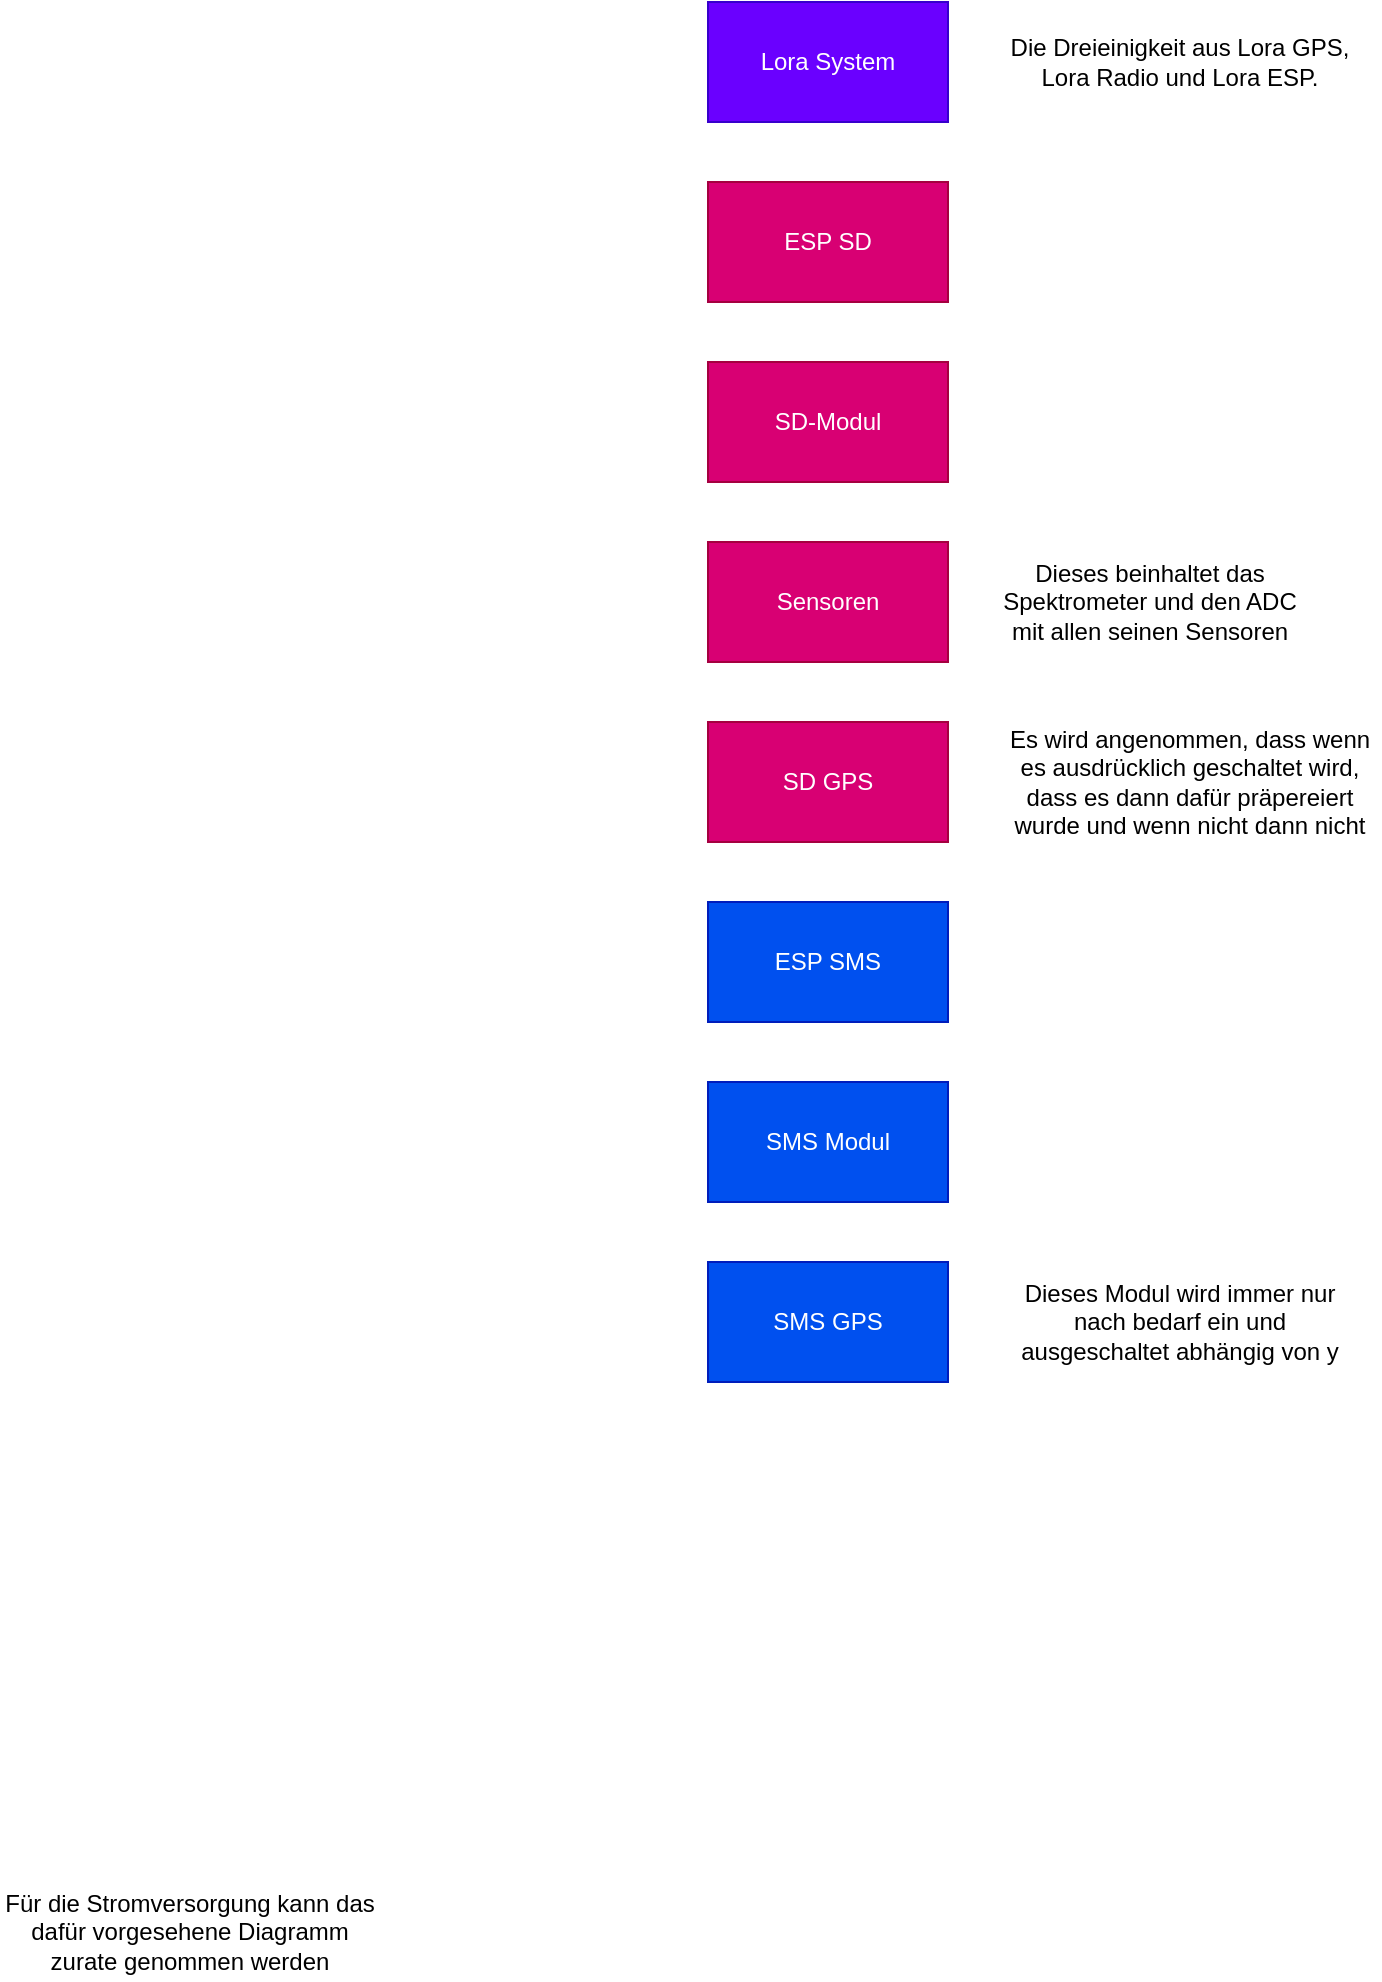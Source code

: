 <mxfile version="28.2.5" pages="6">
  <diagram name="Legende" id="Tc6GeqgDk_6OVEjo-huu">
    <mxGraphModel dx="1426" dy="841" grid="1" gridSize="10" guides="1" tooltips="1" connect="1" arrows="1" fold="1" page="1" pageScale="1" pageWidth="827" pageHeight="1169" math="0" shadow="0">
      <root>
        <mxCell id="0" />
        <mxCell id="1" parent="0" />
        <mxCell id="KZ9b_IHNDBtPh0gp9ouX-1" value="Lora System" style="rounded=0;whiteSpace=wrap;html=1;fillColor=#6a00ff;fontColor=#ffffff;strokeColor=#3700CC;" vertex="1" parent="1">
          <mxGeometry x="354" y="180" width="120" height="60" as="geometry" />
        </mxCell>
        <mxCell id="KZ9b_IHNDBtPh0gp9ouX-2" value="Die Dreieinigkeit aus Lora GPS, Lora Radio und Lora ESP." style="text;html=1;align=center;verticalAlign=middle;whiteSpace=wrap;rounded=0;" vertex="1" parent="1">
          <mxGeometry x="500" y="185" width="180" height="50" as="geometry" />
        </mxCell>
        <mxCell id="KZ9b_IHNDBtPh0gp9ouX-3" value="ESP SD" style="rounded=0;whiteSpace=wrap;html=1;fillColor=#d80073;fontColor=#ffffff;strokeColor=#A50040;" vertex="1" parent="1">
          <mxGeometry x="354" y="270" width="120" height="60" as="geometry" />
        </mxCell>
        <mxCell id="KZ9b_IHNDBtPh0gp9ouX-5" value="SD-Modul" style="rounded=0;whiteSpace=wrap;html=1;fillColor=#d80073;fontColor=#ffffff;strokeColor=#A50040;" vertex="1" parent="1">
          <mxGeometry x="354" y="360" width="120" height="60" as="geometry" />
        </mxCell>
        <mxCell id="KZ9b_IHNDBtPh0gp9ouX-6" value="Sensoren" style="rounded=0;whiteSpace=wrap;html=1;fillColor=#d80073;fontColor=#ffffff;strokeColor=#A50040;" vertex="1" parent="1">
          <mxGeometry x="354" y="450" width="120" height="60" as="geometry" />
        </mxCell>
        <mxCell id="KZ9b_IHNDBtPh0gp9ouX-7" value="Dieses beinhaltet das Spektrometer und den ADC mit allen seinen Sensoren" style="text;html=1;align=center;verticalAlign=middle;whiteSpace=wrap;rounded=0;" vertex="1" parent="1">
          <mxGeometry x="500" y="455" width="150" height="50" as="geometry" />
        </mxCell>
        <mxCell id="KZ9b_IHNDBtPh0gp9ouX-8" value="SD GPS" style="rounded=0;whiteSpace=wrap;html=1;fillColor=#d80073;fontColor=#ffffff;strokeColor=#A50040;" vertex="1" parent="1">
          <mxGeometry x="354" y="540" width="120" height="60" as="geometry" />
        </mxCell>
        <mxCell id="KZ9b_IHNDBtPh0gp9ouX-9" value="Es wird angenommen, dass wenn es ausdrücklich geschaltet wird, dass es dann dafür präpereiert wurde und wenn nicht dann nicht" style="text;html=1;align=center;verticalAlign=middle;whiteSpace=wrap;rounded=0;" vertex="1" parent="1">
          <mxGeometry x="500" y="537.5" width="190" height="65" as="geometry" />
        </mxCell>
        <mxCell id="KZ9b_IHNDBtPh0gp9ouX-10" value="ESP SMS" style="rounded=0;whiteSpace=wrap;html=1;fillColor=#0050ef;fontColor=#ffffff;strokeColor=#001DBC;" vertex="1" parent="1">
          <mxGeometry x="354" y="630" width="120" height="60" as="geometry" />
        </mxCell>
        <mxCell id="KZ9b_IHNDBtPh0gp9ouX-11" value="SMS Modul" style="rounded=0;whiteSpace=wrap;html=1;fillColor=#0050ef;fontColor=#ffffff;strokeColor=#001DBC;" vertex="1" parent="1">
          <mxGeometry x="354" y="720" width="120" height="60" as="geometry" />
        </mxCell>
        <mxCell id="KZ9b_IHNDBtPh0gp9ouX-12" value="SMS GPS" style="rounded=0;whiteSpace=wrap;html=1;fillColor=#0050ef;fontColor=#ffffff;strokeColor=#001DBC;" vertex="1" parent="1">
          <mxGeometry x="354" y="810" width="120" height="60" as="geometry" />
        </mxCell>
        <mxCell id="KZ9b_IHNDBtPh0gp9ouX-13" value="Dieses Modul wird immer nur nach bedarf ein und ausgeschaltet abhängig von y" style="text;html=1;align=center;verticalAlign=middle;whiteSpace=wrap;rounded=0;" vertex="1" parent="1">
          <mxGeometry x="500" y="810" width="180" height="60" as="geometry" />
        </mxCell>
        <mxCell id="KZ9b_IHNDBtPh0gp9ouX-14" value="Für die Stromversorgung kann das dafür vorgesehene Diagramm zurate genommen werden" style="text;html=1;align=center;verticalAlign=middle;whiteSpace=wrap;rounded=0;" vertex="1" parent="1">
          <mxGeometry y="1120" width="190" height="49" as="geometry" />
        </mxCell>
      </root>
    </mxGraphModel>
  </diagram>
  <diagram id="LaVhmu8SnMGuJaVkztHA" name="ist">
    <mxGraphModel dx="1426" dy="841" grid="1" gridSize="10" guides="1" tooltips="1" connect="1" arrows="1" fold="1" page="1" pageScale="1" pageWidth="827" pageHeight="1169" math="0" shadow="0">
      <root>
        <mxCell id="0" />
        <mxCell id="1" parent="0" />
        <mxCell id="_hEkvsbLwnO4Xi9VKZfa-1" value="Lora System" style="rounded=0;whiteSpace=wrap;html=1;fillColor=#6a00ff;fontColor=#ffffff;strokeColor=#3700CC;" vertex="1" parent="1">
          <mxGeometry x="580" y="160" width="120" height="60" as="geometry" />
        </mxCell>
        <mxCell id="_hEkvsbLwnO4Xi9VKZfa-14" style="edgeStyle=orthogonalEdgeStyle;rounded=0;orthogonalLoop=1;jettySize=auto;html=1;exitX=0.5;exitY=0;exitDx=0;exitDy=0;entryX=0.5;entryY=1;entryDx=0;entryDy=0;" edge="1" parent="1" source="_hEkvsbLwnO4Xi9VKZfa-3">
          <mxGeometry relative="1" as="geometry">
            <mxPoint x="300" y="80" as="targetPoint" />
          </mxGeometry>
        </mxCell>
        <mxCell id="cV9R82-biBjDGriNXLjp-1" style="edgeStyle=orthogonalEdgeStyle;rounded=0;orthogonalLoop=1;jettySize=auto;html=1;exitX=1;exitY=0.5;exitDx=0;exitDy=0;entryX=0;entryY=0.5;entryDx=0;entryDy=0;" edge="1" parent="1" source="_hEkvsbLwnO4Xi9VKZfa-3" target="_hEkvsbLwnO4Xi9VKZfa-1">
          <mxGeometry relative="1" as="geometry" />
        </mxCell>
        <mxCell id="_hEkvsbLwnO4Xi9VKZfa-3" value="SD ESP" style="rounded=0;whiteSpace=wrap;html=1;fillColor=#d80073;fontColor=#ffffff;strokeColor=#A50040;" vertex="1" parent="1">
          <mxGeometry x="240" y="160" width="120" height="60" as="geometry" />
        </mxCell>
        <mxCell id="_hEkvsbLwnO4Xi9VKZfa-4" value="SD-Modul" style="rounded=0;whiteSpace=wrap;html=1;fillColor=#d80073;fontColor=#ffffff;strokeColor=#A50040;" vertex="1" parent="1">
          <mxGeometry x="240" y="20" width="120" height="60" as="geometry" />
        </mxCell>
        <mxCell id="_hEkvsbLwnO4Xi9VKZfa-10" style="edgeStyle=orthogonalEdgeStyle;rounded=0;orthogonalLoop=1;jettySize=auto;html=1;exitX=1;exitY=0.5;exitDx=0;exitDy=0;entryX=0;entryY=0.5;entryDx=0;entryDy=0;" edge="1" parent="1" source="_hEkvsbLwnO4Xi9VKZfa-5" target="_hEkvsbLwnO4Xi9VKZfa-3">
          <mxGeometry relative="1" as="geometry" />
        </mxCell>
        <mxCell id="_hEkvsbLwnO4Xi9VKZfa-5" value="Sensoren" style="rounded=0;whiteSpace=wrap;html=1;fillColor=#d80073;fontColor=#ffffff;strokeColor=#A50040;" vertex="1" parent="1">
          <mxGeometry x="40" y="120" width="120" height="60" as="geometry" />
        </mxCell>
        <mxCell id="_hEkvsbLwnO4Xi9VKZfa-11" style="edgeStyle=orthogonalEdgeStyle;rounded=0;orthogonalLoop=1;jettySize=auto;html=1;exitX=1;exitY=0.5;exitDx=0;exitDy=0;entryX=0;entryY=0.5;entryDx=0;entryDy=0;" edge="1" parent="1" source="_hEkvsbLwnO4Xi9VKZfa-6" target="_hEkvsbLwnO4Xi9VKZfa-3">
          <mxGeometry relative="1" as="geometry" />
        </mxCell>
        <mxCell id="_hEkvsbLwnO4Xi9VKZfa-6" value="SD GPS" style="rounded=0;whiteSpace=wrap;html=1;fillColor=#d80073;fontColor=#ffffff;strokeColor=#A50040;" vertex="1" parent="1">
          <mxGeometry x="40" y="200" width="120" height="60" as="geometry" />
        </mxCell>
        <mxCell id="cV9R82-biBjDGriNXLjp-5" style="edgeStyle=orthogonalEdgeStyle;rounded=0;orthogonalLoop=1;jettySize=auto;html=1;exitX=1;exitY=0.5;exitDx=0;exitDy=0;entryX=0;entryY=0.5;entryDx=0;entryDy=0;" edge="1" parent="1" source="_hEkvsbLwnO4Xi9VKZfa-7" target="_hEkvsbLwnO4Xi9VKZfa-8">
          <mxGeometry relative="1" as="geometry" />
        </mxCell>
        <mxCell id="cV9R82-biBjDGriNXLjp-6" value="Position&amp;nbsp;&lt;div&gt;alle y min&lt;/div&gt;" style="edgeLabel;html=1;align=center;verticalAlign=middle;resizable=0;points=[];" vertex="1" connectable="0" parent="cV9R82-biBjDGriNXLjp-5">
          <mxGeometry x="0.15" y="-1" relative="1" as="geometry">
            <mxPoint as="offset" />
          </mxGeometry>
        </mxCell>
        <mxCell id="_hEkvsbLwnO4Xi9VKZfa-7" value="ESP SMS" style="rounded=0;whiteSpace=wrap;html=1;fillColor=#0050ef;fontColor=#ffffff;strokeColor=#001DBC;" vertex="1" parent="1">
          <mxGeometry x="240" y="370" width="120" height="60" as="geometry" />
        </mxCell>
        <mxCell id="_hEkvsbLwnO4Xi9VKZfa-8" value="SMS Modul" style="rounded=0;whiteSpace=wrap;html=1;fillColor=#0050ef;fontColor=#ffffff;strokeColor=#001DBC;" vertex="1" parent="1">
          <mxGeometry x="440" y="370" width="120" height="60" as="geometry" />
        </mxCell>
        <mxCell id="cV9R82-biBjDGriNXLjp-3" style="edgeStyle=orthogonalEdgeStyle;rounded=0;orthogonalLoop=1;jettySize=auto;html=1;exitX=1;exitY=0.5;exitDx=0;exitDy=0;entryX=0;entryY=0.5;entryDx=0;entryDy=0;" edge="1" parent="1" source="_hEkvsbLwnO4Xi9VKZfa-9" target="_hEkvsbLwnO4Xi9VKZfa-7">
          <mxGeometry relative="1" as="geometry" />
        </mxCell>
        <mxCell id="cV9R82-biBjDGriNXLjp-4" value="Daten" style="edgeLabel;html=1;align=center;verticalAlign=middle;resizable=0;points=[];" vertex="1" connectable="0" parent="cV9R82-biBjDGriNXLjp-3">
          <mxGeometry x="0.19" y="1" relative="1" as="geometry">
            <mxPoint as="offset" />
          </mxGeometry>
        </mxCell>
        <mxCell id="_hEkvsbLwnO4Xi9VKZfa-9" value="SMS GPS" style="rounded=0;whiteSpace=wrap;html=1;fillColor=#0050ef;fontColor=#ffffff;strokeColor=#001DBC;" vertex="1" parent="1">
          <mxGeometry x="40" y="370" width="120" height="60" as="geometry" />
        </mxCell>
        <mxCell id="_hEkvsbLwnO4Xi9VKZfa-12" value="Daten" style="text;html=1;align=center;verticalAlign=middle;resizable=0;points=[];autosize=1;strokeColor=none;fillColor=none;" vertex="1" parent="1">
          <mxGeometry x="150" y="175" width="60" height="30" as="geometry" />
        </mxCell>
        <mxCell id="_hEkvsbLwnO4Xi9VKZfa-15" value="Sensordaten mit sehr hoher Schreibrate" style="text;html=1;align=center;verticalAlign=middle;whiteSpace=wrap;rounded=0;" vertex="1" parent="1">
          <mxGeometry x="310" y="100" width="80" height="30" as="geometry" />
        </mxCell>
        <mxCell id="cV9R82-biBjDGriNXLjp-2" value="Daten mit min max und avg Werten alle x Minute" style="text;html=1;align=center;verticalAlign=middle;whiteSpace=wrap;rounded=0;" vertex="1" parent="1">
          <mxGeometry x="400" y="160" width="140" height="25" as="geometry" />
        </mxCell>
        <mxCell id="tIC2GLby2hs5EzDNQZEr-1" style="edgeStyle=orthogonalEdgeStyle;rounded=0;orthogonalLoop=1;jettySize=auto;html=1;exitX=0.25;exitY=1;exitDx=0;exitDy=0;entryX=0.75;entryY=1;entryDx=0;entryDy=0;" edge="1" parent="1" source="_hEkvsbLwnO4Xi9VKZfa-1" target="_hEkvsbLwnO4Xi9VKZfa-1">
          <mxGeometry relative="1" as="geometry" />
        </mxCell>
        <mxCell id="tIC2GLby2hs5EzDNQZEr-2" value="Position alle a minuten" style="edgeLabel;html=1;align=center;verticalAlign=middle;resizable=0;points=[];" vertex="1" connectable="0" parent="tIC2GLby2hs5EzDNQZEr-1">
          <mxGeometry x="0.28" y="-4" relative="1" as="geometry">
            <mxPoint x="-4" y="6" as="offset" />
          </mxGeometry>
        </mxCell>
      </root>
    </mxGraphModel>
  </diagram>
  <diagram id="sJC0ha2ewDVRgWsVs942" name="ist-verbessert">
    <mxGraphModel dx="1188" dy="701" grid="1" gridSize="10" guides="1" tooltips="1" connect="1" arrows="1" fold="1" page="1" pageScale="1" pageWidth="827" pageHeight="1169" math="0" shadow="0">
      <root>
        <mxCell id="0" />
        <mxCell id="1" parent="0" />
        <mxCell id="rnCRjz2oFBKvuRsnHKUW-1" value="Lora System" style="rounded=0;whiteSpace=wrap;html=1;fillColor=#6a00ff;fontColor=#ffffff;strokeColor=#3700CC;" vertex="1" parent="1">
          <mxGeometry x="610" y="370" width="120" height="60" as="geometry" />
        </mxCell>
        <mxCell id="rnCRjz2oFBKvuRsnHKUW-2" style="edgeStyle=orthogonalEdgeStyle;rounded=0;orthogonalLoop=1;jettySize=auto;html=1;exitX=0.5;exitY=0;exitDx=0;exitDy=0;entryX=0.5;entryY=1;entryDx=0;entryDy=0;" edge="1" parent="1" source="rnCRjz2oFBKvuRsnHKUW-4">
          <mxGeometry relative="1" as="geometry">
            <mxPoint x="330" y="290" as="targetPoint" />
          </mxGeometry>
        </mxCell>
        <mxCell id="rnCRjz2oFBKvuRsnHKUW-3" style="edgeStyle=orthogonalEdgeStyle;rounded=0;orthogonalLoop=1;jettySize=auto;html=1;exitX=1;exitY=0.5;exitDx=0;exitDy=0;entryX=0;entryY=0.5;entryDx=0;entryDy=0;" edge="1" parent="1" source="rnCRjz2oFBKvuRsnHKUW-4" target="rnCRjz2oFBKvuRsnHKUW-1">
          <mxGeometry relative="1" as="geometry" />
        </mxCell>
        <mxCell id="rnCRjz2oFBKvuRsnHKUW-20" style="edgeStyle=orthogonalEdgeStyle;rounded=0;orthogonalLoop=1;jettySize=auto;html=1;exitX=0.5;exitY=1;exitDx=0;exitDy=0;entryX=0.5;entryY=0;entryDx=0;entryDy=0;" edge="1" parent="1" source="rnCRjz2oFBKvuRsnHKUW-4" target="rnCRjz2oFBKvuRsnHKUW-12">
          <mxGeometry relative="1" as="geometry" />
        </mxCell>
        <mxCell id="rnCRjz2oFBKvuRsnHKUW-21" value="Daten mit min may und avg&lt;div&gt;alle z Minuten&lt;/div&gt;" style="edgeLabel;html=1;align=center;verticalAlign=middle;resizable=0;points=[];" vertex="1" connectable="0" parent="rnCRjz2oFBKvuRsnHKUW-20">
          <mxGeometry x="-0.6" relative="1" as="geometry">
            <mxPoint y="40" as="offset" />
          </mxGeometry>
        </mxCell>
        <mxCell id="rnCRjz2oFBKvuRsnHKUW-4" value="SD ESP" style="rounded=0;whiteSpace=wrap;html=1;fillColor=#d80073;fontColor=#ffffff;strokeColor=#A50040;" vertex="1" parent="1">
          <mxGeometry x="270" y="370" width="120" height="60" as="geometry" />
        </mxCell>
        <mxCell id="rnCRjz2oFBKvuRsnHKUW-5" value="SD-Modul" style="rounded=0;whiteSpace=wrap;html=1;fillColor=#d80073;fontColor=#ffffff;strokeColor=#A50040;" vertex="1" parent="1">
          <mxGeometry x="270" y="230" width="120" height="60" as="geometry" />
        </mxCell>
        <mxCell id="rnCRjz2oFBKvuRsnHKUW-6" style="edgeStyle=orthogonalEdgeStyle;rounded=0;orthogonalLoop=1;jettySize=auto;html=1;exitX=1;exitY=0.5;exitDx=0;exitDy=0;entryX=0;entryY=0.5;entryDx=0;entryDy=0;" edge="1" parent="1" source="rnCRjz2oFBKvuRsnHKUW-7" target="rnCRjz2oFBKvuRsnHKUW-4">
          <mxGeometry relative="1" as="geometry" />
        </mxCell>
        <mxCell id="rnCRjz2oFBKvuRsnHKUW-7" value="Sensoren" style="rounded=0;whiteSpace=wrap;html=1;fillColor=#d80073;fontColor=#ffffff;strokeColor=#A50040;" vertex="1" parent="1">
          <mxGeometry x="70" y="330" width="120" height="60" as="geometry" />
        </mxCell>
        <mxCell id="rnCRjz2oFBKvuRsnHKUW-8" style="edgeStyle=orthogonalEdgeStyle;rounded=0;orthogonalLoop=1;jettySize=auto;html=1;exitX=1;exitY=0.5;exitDx=0;exitDy=0;entryX=0;entryY=0.5;entryDx=0;entryDy=0;" edge="1" parent="1" source="rnCRjz2oFBKvuRsnHKUW-9" target="rnCRjz2oFBKvuRsnHKUW-4">
          <mxGeometry relative="1" as="geometry" />
        </mxCell>
        <mxCell id="rnCRjz2oFBKvuRsnHKUW-9" value="SD GPS" style="rounded=0;whiteSpace=wrap;html=1;fillColor=#d80073;fontColor=#ffffff;strokeColor=#A50040;" vertex="1" parent="1">
          <mxGeometry x="70" y="410" width="120" height="60" as="geometry" />
        </mxCell>
        <mxCell id="rnCRjz2oFBKvuRsnHKUW-10" style="edgeStyle=orthogonalEdgeStyle;rounded=0;orthogonalLoop=1;jettySize=auto;html=1;exitX=1;exitY=0.75;exitDx=0;exitDy=0;entryX=0;entryY=0.75;entryDx=0;entryDy=0;" edge="1" parent="1" source="rnCRjz2oFBKvuRsnHKUW-12" target="rnCRjz2oFBKvuRsnHKUW-13">
          <mxGeometry relative="1" as="geometry" />
        </mxCell>
        <mxCell id="rnCRjz2oFBKvuRsnHKUW-11" value="Position&amp;nbsp;&lt;div&gt;alle y min&lt;/div&gt;" style="edgeLabel;html=1;align=center;verticalAlign=middle;resizable=0;points=[];" vertex="1" connectable="0" parent="rnCRjz2oFBKvuRsnHKUW-10">
          <mxGeometry x="0.15" y="-1" relative="1" as="geometry">
            <mxPoint x="-6" y="14" as="offset" />
          </mxGeometry>
        </mxCell>
        <mxCell id="rnCRjz2oFBKvuRsnHKUW-22" style="edgeStyle=orthogonalEdgeStyle;rounded=0;orthogonalLoop=1;jettySize=auto;html=1;exitX=1;exitY=0.25;exitDx=0;exitDy=0;entryX=0;entryY=0.25;entryDx=0;entryDy=0;" edge="1" parent="1" source="rnCRjz2oFBKvuRsnHKUW-12" target="rnCRjz2oFBKvuRsnHKUW-13">
          <mxGeometry relative="1" as="geometry" />
        </mxCell>
        <mxCell id="rnCRjz2oFBKvuRsnHKUW-23" value="Weiterleiten&amp;nbsp;&lt;div&gt;der Daten&lt;/div&gt;" style="edgeLabel;html=1;align=center;verticalAlign=middle;resizable=0;points=[];" vertex="1" connectable="0" parent="rnCRjz2oFBKvuRsnHKUW-22">
          <mxGeometry x="0.192" y="1" relative="1" as="geometry">
            <mxPoint x="-8" y="-14" as="offset" />
          </mxGeometry>
        </mxCell>
        <mxCell id="rnCRjz2oFBKvuRsnHKUW-12" value="ESP SMS" style="rounded=0;whiteSpace=wrap;html=1;fillColor=#0050ef;fontColor=#ffffff;strokeColor=#001DBC;" vertex="1" parent="1">
          <mxGeometry x="270" y="580" width="120" height="60" as="geometry" />
        </mxCell>
        <mxCell id="rnCRjz2oFBKvuRsnHKUW-13" value="SMS Modul" style="rounded=0;whiteSpace=wrap;html=1;fillColor=#0050ef;fontColor=#ffffff;strokeColor=#001DBC;" vertex="1" parent="1">
          <mxGeometry x="470" y="580" width="120" height="60" as="geometry" />
        </mxCell>
        <mxCell id="rnCRjz2oFBKvuRsnHKUW-14" style="edgeStyle=orthogonalEdgeStyle;rounded=0;orthogonalLoop=1;jettySize=auto;html=1;exitX=1;exitY=0.5;exitDx=0;exitDy=0;entryX=0;entryY=0.5;entryDx=0;entryDy=0;" edge="1" parent="1" source="rnCRjz2oFBKvuRsnHKUW-16" target="rnCRjz2oFBKvuRsnHKUW-12">
          <mxGeometry relative="1" as="geometry" />
        </mxCell>
        <mxCell id="rnCRjz2oFBKvuRsnHKUW-15" value="Daten" style="edgeLabel;html=1;align=center;verticalAlign=middle;resizable=0;points=[];" vertex="1" connectable="0" parent="rnCRjz2oFBKvuRsnHKUW-14">
          <mxGeometry x="0.19" y="1" relative="1" as="geometry">
            <mxPoint as="offset" />
          </mxGeometry>
        </mxCell>
        <mxCell id="rnCRjz2oFBKvuRsnHKUW-16" value="SMS GPS" style="rounded=0;whiteSpace=wrap;html=1;fillColor=#0050ef;fontColor=#ffffff;strokeColor=#001DBC;" vertex="1" parent="1">
          <mxGeometry x="70" y="580" width="120" height="60" as="geometry" />
        </mxCell>
        <mxCell id="rnCRjz2oFBKvuRsnHKUW-17" value="Daten" style="text;html=1;align=center;verticalAlign=middle;resizable=0;points=[];autosize=1;strokeColor=none;fillColor=none;" vertex="1" parent="1">
          <mxGeometry x="180" y="385" width="60" height="30" as="geometry" />
        </mxCell>
        <mxCell id="rnCRjz2oFBKvuRsnHKUW-18" value="Sensordaten mit sehr hoher Schreibrate" style="text;html=1;align=center;verticalAlign=middle;whiteSpace=wrap;rounded=0;" vertex="1" parent="1">
          <mxGeometry x="340" y="310" width="80" height="30" as="geometry" />
        </mxCell>
        <mxCell id="rnCRjz2oFBKvuRsnHKUW-19" value="Daten mit min max und avg Werten alle x Minute" style="text;html=1;align=center;verticalAlign=middle;whiteSpace=wrap;rounded=0;" vertex="1" parent="1">
          <mxGeometry x="430" y="370" width="140" height="25" as="geometry" />
        </mxCell>
        <mxCell id="rnCRjz2oFBKvuRsnHKUW-24" value="Pro:&lt;div&gt;- Daten werden redundant gesendet&lt;/div&gt;&lt;div&gt;- Position wird redundant gesendet&lt;/div&gt;&lt;div&gt;&lt;br&gt;&lt;/div&gt;&lt;div&gt;Con:&lt;/div&gt;&lt;div&gt;- wenn y und z zu hoch sind, steigen die Kosten&lt;/div&gt;&lt;div&gt;- wenn zum Höhepunkt des Fluges beide Funkverbindungen abreißen verpassen wir die Daten&amp;nbsp;&lt;/div&gt;" style="text;html=1;align=left;verticalAlign=top;whiteSpace=wrap;rounded=0;labelPosition=center;verticalLabelPosition=middle;" vertex="1" parent="1">
          <mxGeometry x="190" y="710" width="300" height="140" as="geometry" />
        </mxCell>
        <mxCell id="gw3xCfTHiwMWtKFm-jFs-1" style="edgeStyle=orthogonalEdgeStyle;rounded=0;orthogonalLoop=1;jettySize=auto;html=1;exitX=0.25;exitY=1;exitDx=0;exitDy=0;entryX=0.75;entryY=1;entryDx=0;entryDy=0;" edge="1" parent="1" source="rnCRjz2oFBKvuRsnHKUW-1" target="rnCRjz2oFBKvuRsnHKUW-1">
          <mxGeometry relative="1" as="geometry">
            <mxPoint x="680" y="500" as="sourcePoint" />
            <mxPoint x="740" y="500" as="targetPoint" />
          </mxGeometry>
        </mxCell>
        <mxCell id="gw3xCfTHiwMWtKFm-jFs-2" value="Position alle a minuten" style="edgeLabel;html=1;align=center;verticalAlign=middle;resizable=0;points=[];" vertex="1" connectable="0" parent="gw3xCfTHiwMWtKFm-jFs-1">
          <mxGeometry x="0.28" y="-4" relative="1" as="geometry">
            <mxPoint x="-4" y="6" as="offset" />
          </mxGeometry>
        </mxCell>
      </root>
    </mxGraphModel>
  </diagram>
  <diagram id="Q-CEbd6cKSQEhO7zfRxK" name="ist-noch-besser">
    <mxGraphModel dx="1678" dy="989" grid="1" gridSize="10" guides="1" tooltips="1" connect="1" arrows="1" fold="1" page="1" pageScale="1" pageWidth="827" pageHeight="1169" math="0" shadow="0">
      <root>
        <mxCell id="0" />
        <mxCell id="1" parent="0" />
        <mxCell id="QGWdNKiRIGCm_ujxkBH4-3" style="edgeStyle=orthogonalEdgeStyle;rounded=0;orthogonalLoop=1;jettySize=auto;html=1;exitX=0;exitY=0.75;exitDx=0;exitDy=0;entryX=1;entryY=0.75;entryDx=0;entryDy=0;" edge="1" parent="1" source="3Tvs6BmdyDdxOcNogsLd-1" target="3Tvs6BmdyDdxOcNogsLd-6">
          <mxGeometry relative="1" as="geometry" />
        </mxCell>
        <mxCell id="QGWdNKiRIGCm_ujxkBH4-4" value="weiterleiten von&amp;nbsp;&lt;div&gt;empfangenen Befehlen&lt;/div&gt;" style="edgeLabel;html=1;align=center;verticalAlign=middle;resizable=0;points=[];" vertex="1" connectable="0" parent="QGWdNKiRIGCm_ujxkBH4-3">
          <mxGeometry x="0.217" y="2" relative="1" as="geometry">
            <mxPoint x="14" y="13" as="offset" />
          </mxGeometry>
        </mxCell>
        <mxCell id="3Tvs6BmdyDdxOcNogsLd-1" value="Lora System" style="rounded=0;whiteSpace=wrap;html=1;fillColor=#6a00ff;fontColor=#ffffff;strokeColor=#3700CC;" vertex="1" parent="1">
          <mxGeometry x="580" y="200" width="120" height="60" as="geometry" />
        </mxCell>
        <mxCell id="3Tvs6BmdyDdxOcNogsLd-2" style="edgeStyle=orthogonalEdgeStyle;rounded=0;orthogonalLoop=1;jettySize=auto;html=1;exitX=0.5;exitY=0;exitDx=0;exitDy=0;entryX=0.5;entryY=1;entryDx=0;entryDy=0;" edge="1" parent="1" source="3Tvs6BmdyDdxOcNogsLd-6">
          <mxGeometry relative="1" as="geometry">
            <mxPoint x="300" y="120" as="targetPoint" />
          </mxGeometry>
        </mxCell>
        <mxCell id="3Tvs6BmdyDdxOcNogsLd-3" style="edgeStyle=orthogonalEdgeStyle;rounded=0;orthogonalLoop=1;jettySize=auto;html=1;exitX=1;exitY=0.25;exitDx=0;exitDy=0;entryX=0;entryY=0.25;entryDx=0;entryDy=0;" edge="1" parent="1" source="3Tvs6BmdyDdxOcNogsLd-6" target="3Tvs6BmdyDdxOcNogsLd-1">
          <mxGeometry relative="1" as="geometry" />
        </mxCell>
        <mxCell id="3Tvs6BmdyDdxOcNogsLd-6" value="SD ESP" style="rounded=0;whiteSpace=wrap;html=1;fillColor=#d80073;fontColor=#ffffff;strokeColor=#A50040;" vertex="1" parent="1">
          <mxGeometry x="240" y="200" width="120" height="60" as="geometry" />
        </mxCell>
        <mxCell id="3Tvs6BmdyDdxOcNogsLd-7" value="SD-Modul" style="rounded=0;whiteSpace=wrap;html=1;fillColor=#d80073;fontColor=#ffffff;strokeColor=#A50040;" vertex="1" parent="1">
          <mxGeometry x="240" y="60" width="120" height="60" as="geometry" />
        </mxCell>
        <mxCell id="3Tvs6BmdyDdxOcNogsLd-8" style="edgeStyle=orthogonalEdgeStyle;rounded=0;orthogonalLoop=1;jettySize=auto;html=1;exitX=1;exitY=0.5;exitDx=0;exitDy=0;entryX=0;entryY=0.5;entryDx=0;entryDy=0;" edge="1" parent="1" source="3Tvs6BmdyDdxOcNogsLd-9" target="3Tvs6BmdyDdxOcNogsLd-6">
          <mxGeometry relative="1" as="geometry" />
        </mxCell>
        <mxCell id="3Tvs6BmdyDdxOcNogsLd-9" value="Sensoren" style="rounded=0;whiteSpace=wrap;html=1;fillColor=#d80073;fontColor=#ffffff;strokeColor=#A50040;" vertex="1" parent="1">
          <mxGeometry x="40" y="160" width="120" height="60" as="geometry" />
        </mxCell>
        <mxCell id="3Tvs6BmdyDdxOcNogsLd-10" style="edgeStyle=orthogonalEdgeStyle;rounded=0;orthogonalLoop=1;jettySize=auto;html=1;exitX=1;exitY=0.5;exitDx=0;exitDy=0;entryX=0;entryY=0.5;entryDx=0;entryDy=0;" edge="1" parent="1" source="3Tvs6BmdyDdxOcNogsLd-11" target="3Tvs6BmdyDdxOcNogsLd-6">
          <mxGeometry relative="1" as="geometry" />
        </mxCell>
        <mxCell id="3Tvs6BmdyDdxOcNogsLd-11" value="SD GPS" style="rounded=0;whiteSpace=wrap;html=1;fillColor=#d80073;fontColor=#ffffff;strokeColor=#A50040;" vertex="1" parent="1">
          <mxGeometry x="40" y="240" width="120" height="60" as="geometry" />
        </mxCell>
        <mxCell id="3Tvs6BmdyDdxOcNogsLd-12" style="edgeStyle=orthogonalEdgeStyle;rounded=0;orthogonalLoop=1;jettySize=auto;html=1;exitX=1;exitY=0.5;exitDx=0;exitDy=0;entryX=0;entryY=0.5;entryDx=0;entryDy=0;" edge="1" parent="1" source="3Tvs6BmdyDdxOcNogsLd-16" target="3Tvs6BmdyDdxOcNogsLd-17">
          <mxGeometry relative="1" as="geometry" />
        </mxCell>
        <mxCell id="3Tvs6BmdyDdxOcNogsLd-13" value="Position&amp;nbsp;&lt;div&gt;alle y min&lt;/div&gt;" style="edgeLabel;html=1;align=center;verticalAlign=middle;resizable=0;points=[];" vertex="1" connectable="0" parent="3Tvs6BmdyDdxOcNogsLd-12">
          <mxGeometry x="0.15" y="-1" relative="1" as="geometry">
            <mxPoint x="-6" y="14" as="offset" />
          </mxGeometry>
        </mxCell>
        <mxCell id="3Tvs6BmdyDdxOcNogsLd-16" value="ESP SMS" style="rounded=0;whiteSpace=wrap;html=1;fillColor=#0050ef;fontColor=#ffffff;strokeColor=#001DBC;" vertex="1" parent="1">
          <mxGeometry x="240" y="410" width="120" height="60" as="geometry" />
        </mxCell>
        <mxCell id="3Tvs6BmdyDdxOcNogsLd-17" value="SMS Modul" style="rounded=0;whiteSpace=wrap;html=1;fillColor=#0050ef;fontColor=#ffffff;strokeColor=#001DBC;" vertex="1" parent="1">
          <mxGeometry x="440" y="410" width="120" height="60" as="geometry" />
        </mxCell>
        <mxCell id="3Tvs6BmdyDdxOcNogsLd-18" style="edgeStyle=orthogonalEdgeStyle;rounded=0;orthogonalLoop=1;jettySize=auto;html=1;exitX=1;exitY=0.5;exitDx=0;exitDy=0;entryX=0;entryY=0.5;entryDx=0;entryDy=0;" edge="1" parent="1" source="3Tvs6BmdyDdxOcNogsLd-20" target="3Tvs6BmdyDdxOcNogsLd-16">
          <mxGeometry relative="1" as="geometry" />
        </mxCell>
        <mxCell id="3Tvs6BmdyDdxOcNogsLd-19" value="Daten" style="edgeLabel;html=1;align=center;verticalAlign=middle;resizable=0;points=[];" vertex="1" connectable="0" parent="3Tvs6BmdyDdxOcNogsLd-18">
          <mxGeometry x="0.19" y="1" relative="1" as="geometry">
            <mxPoint as="offset" />
          </mxGeometry>
        </mxCell>
        <mxCell id="3Tvs6BmdyDdxOcNogsLd-20" value="SMS GPS" style="rounded=0;whiteSpace=wrap;html=1;fillColor=#0050ef;fontColor=#ffffff;strokeColor=#001DBC;" vertex="1" parent="1">
          <mxGeometry x="40" y="410" width="120" height="60" as="geometry" />
        </mxCell>
        <mxCell id="3Tvs6BmdyDdxOcNogsLd-21" value="Daten" style="text;html=1;align=center;verticalAlign=middle;resizable=0;points=[];autosize=1;strokeColor=none;fillColor=none;" vertex="1" parent="1">
          <mxGeometry x="150" y="215" width="60" height="30" as="geometry" />
        </mxCell>
        <mxCell id="3Tvs6BmdyDdxOcNogsLd-22" value="Sensordaten mit sehr hoher Schreibrate" style="text;html=1;align=center;verticalAlign=middle;whiteSpace=wrap;rounded=0;" vertex="1" parent="1">
          <mxGeometry x="310" y="140" width="80" height="30" as="geometry" />
        </mxCell>
        <mxCell id="3Tvs6BmdyDdxOcNogsLd-23" value="Daten mit min max und avg Werten alle x Minute" style="text;html=1;align=center;verticalAlign=middle;whiteSpace=wrap;rounded=0;" vertex="1" parent="1">
          <mxGeometry x="400" y="180" width="140" height="25" as="geometry" />
        </mxCell>
        <mxCell id="3Tvs6BmdyDdxOcNogsLd-24" value="&lt;div&gt;Wir könnne von der Bodenstation aus Befehle senden. Daurch können wir z.B. einen Dump der gesammelten Daten anfordern oder uns einzelne Pakete nochmal senden lassen.&amp;nbsp;&lt;/div&gt;&lt;div&gt;&lt;br&gt;&lt;/div&gt;Pro:&lt;div&gt;&lt;span style=&quot;background-color: transparent; color: light-dark(rgb(0, 0, 0), rgb(255, 255, 255));&quot;&gt;- Position wird redundant gesendet&lt;/span&gt;&lt;/div&gt;&lt;div&gt;- Daten können abgefragt werden&lt;/div&gt;&lt;div&gt;- wir kommen an alle Daten ohne an die SD zu kommen&lt;/div&gt;&lt;div&gt;&lt;br&gt;&lt;/div&gt;&lt;div&gt;&lt;br&gt;&lt;/div&gt;&lt;div&gt;zusätzlich können dann wenn wir es wollen:&lt;/div&gt;&lt;div&gt;Befehle per SMS senden und so redundant an die Daten zu kommen -&amp;gt; Teuer und SD ESP als Single point of failure&amp;nbsp;&lt;/div&gt;&lt;div&gt;&lt;br&gt;&lt;/div&gt;" style="text;html=1;align=left;verticalAlign=top;whiteSpace=wrap;rounded=0;labelPosition=center;verticalLabelPosition=middle;" vertex="1" parent="1">
          <mxGeometry x="150" y="515" width="300" height="225" as="geometry" />
        </mxCell>
        <mxCell id="QGWdNKiRIGCm_ujxkBH4-1" style="edgeStyle=orthogonalEdgeStyle;rounded=0;orthogonalLoop=1;jettySize=auto;html=1;exitX=0.25;exitY=1;exitDx=0;exitDy=0;entryX=0.75;entryY=1;entryDx=0;entryDy=0;" edge="1" parent="1" source="3Tvs6BmdyDdxOcNogsLd-1" target="3Tvs6BmdyDdxOcNogsLd-1">
          <mxGeometry relative="1" as="geometry">
            <mxPoint x="570" y="350" as="sourcePoint" />
            <mxPoint x="630" y="350" as="targetPoint" />
          </mxGeometry>
        </mxCell>
        <mxCell id="QGWdNKiRIGCm_ujxkBH4-2" value="Position alle a minuten" style="edgeLabel;html=1;align=center;verticalAlign=middle;resizable=0;points=[];" vertex="1" connectable="0" parent="QGWdNKiRIGCm_ujxkBH4-1">
          <mxGeometry x="0.28" y="-4" relative="1" as="geometry">
            <mxPoint x="-4" y="6" as="offset" />
          </mxGeometry>
        </mxCell>
      </root>
    </mxGraphModel>
  </diagram>
  <diagram id="fmEJ6oLprV0UwqJhsqVw" name="ist Kombi">
    <mxGraphModel dx="983" dy="580" grid="1" gridSize="10" guides="1" tooltips="1" connect="1" arrows="1" fold="1" page="1" pageScale="1" pageWidth="827" pageHeight="1169" math="0" shadow="0">
      <root>
        <mxCell id="0" />
        <mxCell id="1" parent="0" />
        <mxCell id="3hixRqDwIOyW1S71FYZW-1" style="edgeStyle=orthogonalEdgeStyle;rounded=0;orthogonalLoop=1;jettySize=auto;html=1;exitX=0;exitY=0.75;exitDx=0;exitDy=0;entryX=1;entryY=0.75;entryDx=0;entryDy=0;" edge="1" parent="1" source="3hixRqDwIOyW1S71FYZW-3" target="3hixRqDwIOyW1S71FYZW-6">
          <mxGeometry relative="1" as="geometry" />
        </mxCell>
        <mxCell id="3hixRqDwIOyW1S71FYZW-2" value="weiterleiten von&amp;nbsp;&lt;div&gt;empfangenen Befehlen&lt;/div&gt;" style="edgeLabel;html=1;align=center;verticalAlign=middle;resizable=0;points=[];" vertex="1" connectable="0" parent="3hixRqDwIOyW1S71FYZW-1">
          <mxGeometry x="0.217" y="2" relative="1" as="geometry">
            <mxPoint x="14" y="13" as="offset" />
          </mxGeometry>
        </mxCell>
        <mxCell id="3hixRqDwIOyW1S71FYZW-3" value="Lora System" style="rounded=0;whiteSpace=wrap;html=1;fillColor=#6a00ff;fontColor=#ffffff;strokeColor=#3700CC;" vertex="1" parent="1">
          <mxGeometry x="600" y="190" width="120" height="60" as="geometry" />
        </mxCell>
        <mxCell id="3hixRqDwIOyW1S71FYZW-4" style="edgeStyle=orthogonalEdgeStyle;rounded=0;orthogonalLoop=1;jettySize=auto;html=1;exitX=0.5;exitY=0;exitDx=0;exitDy=0;entryX=0.5;entryY=1;entryDx=0;entryDy=0;" edge="1" parent="1" source="3hixRqDwIOyW1S71FYZW-6">
          <mxGeometry relative="1" as="geometry">
            <mxPoint x="320" y="110" as="targetPoint" />
          </mxGeometry>
        </mxCell>
        <mxCell id="3hixRqDwIOyW1S71FYZW-5" style="edgeStyle=orthogonalEdgeStyle;rounded=0;orthogonalLoop=1;jettySize=auto;html=1;exitX=1;exitY=0.25;exitDx=0;exitDy=0;entryX=0;entryY=0.25;entryDx=0;entryDy=0;" edge="1" parent="1" source="3hixRqDwIOyW1S71FYZW-6" target="3hixRqDwIOyW1S71FYZW-3">
          <mxGeometry relative="1" as="geometry" />
        </mxCell>
        <mxCell id="3hixRqDwIOyW1S71FYZW-25" style="edgeStyle=orthogonalEdgeStyle;rounded=0;orthogonalLoop=1;jettySize=auto;html=1;exitX=0.5;exitY=1;exitDx=0;exitDy=0;entryX=0.5;entryY=0;entryDx=0;entryDy=0;" edge="1" parent="1" source="3hixRqDwIOyW1S71FYZW-6" target="3hixRqDwIOyW1S71FYZW-14">
          <mxGeometry relative="1" as="geometry" />
        </mxCell>
        <mxCell id="7ChK0sZU4tw-OejnQ_Jm-1" value="Daten mit min may und avg&lt;div&gt;alle z Minuten&lt;/div&gt;" style="edgeLabel;html=1;align=center;verticalAlign=middle;resizable=0;points=[];" vertex="1" connectable="0" parent="3hixRqDwIOyW1S71FYZW-25">
          <mxGeometry x="-0.002" y="2" relative="1" as="geometry">
            <mxPoint as="offset" />
          </mxGeometry>
        </mxCell>
        <mxCell id="3hixRqDwIOyW1S71FYZW-6" value="SD ESP" style="rounded=0;whiteSpace=wrap;html=1;fillColor=#d80073;fontColor=#ffffff;strokeColor=#A50040;" vertex="1" parent="1">
          <mxGeometry x="260" y="190" width="120" height="60" as="geometry" />
        </mxCell>
        <mxCell id="3hixRqDwIOyW1S71FYZW-7" value="SD-Modul" style="rounded=0;whiteSpace=wrap;html=1;fillColor=#d80073;fontColor=#ffffff;strokeColor=#A50040;" vertex="1" parent="1">
          <mxGeometry x="260" y="50" width="120" height="60" as="geometry" />
        </mxCell>
        <mxCell id="3hixRqDwIOyW1S71FYZW-8" style="edgeStyle=orthogonalEdgeStyle;rounded=0;orthogonalLoop=1;jettySize=auto;html=1;exitX=1;exitY=0.5;exitDx=0;exitDy=0;entryX=0;entryY=0.5;entryDx=0;entryDy=0;" edge="1" parent="1" source="3hixRqDwIOyW1S71FYZW-9" target="3hixRqDwIOyW1S71FYZW-6">
          <mxGeometry relative="1" as="geometry" />
        </mxCell>
        <mxCell id="3hixRqDwIOyW1S71FYZW-9" value="Sensoren" style="rounded=0;whiteSpace=wrap;html=1;fillColor=#d80073;fontColor=#ffffff;strokeColor=#A50040;" vertex="1" parent="1">
          <mxGeometry x="60" y="150" width="120" height="60" as="geometry" />
        </mxCell>
        <mxCell id="3hixRqDwIOyW1S71FYZW-10" style="edgeStyle=orthogonalEdgeStyle;rounded=0;orthogonalLoop=1;jettySize=auto;html=1;exitX=1;exitY=0.5;exitDx=0;exitDy=0;entryX=0;entryY=0.5;entryDx=0;entryDy=0;" edge="1" parent="1" source="3hixRqDwIOyW1S71FYZW-11" target="3hixRqDwIOyW1S71FYZW-6">
          <mxGeometry relative="1" as="geometry" />
        </mxCell>
        <mxCell id="3hixRqDwIOyW1S71FYZW-11" value="SD GPS" style="rounded=0;whiteSpace=wrap;html=1;fillColor=#d80073;fontColor=#ffffff;strokeColor=#A50040;" vertex="1" parent="1">
          <mxGeometry x="60" y="230" width="120" height="60" as="geometry" />
        </mxCell>
        <mxCell id="3hixRqDwIOyW1S71FYZW-12" style="edgeStyle=orthogonalEdgeStyle;rounded=0;orthogonalLoop=1;jettySize=auto;html=1;exitX=1;exitY=0.75;exitDx=0;exitDy=0;entryX=0;entryY=0.75;entryDx=0;entryDy=0;" edge="1" parent="1" source="3hixRqDwIOyW1S71FYZW-14" target="3hixRqDwIOyW1S71FYZW-15">
          <mxGeometry relative="1" as="geometry" />
        </mxCell>
        <mxCell id="3hixRqDwIOyW1S71FYZW-13" value="Position&amp;nbsp;&lt;div&gt;alle y min&lt;/div&gt;" style="edgeLabel;html=1;align=center;verticalAlign=middle;resizable=0;points=[];" vertex="1" connectable="0" parent="3hixRqDwIOyW1S71FYZW-12">
          <mxGeometry x="0.15" y="-1" relative="1" as="geometry">
            <mxPoint x="-6" y="14" as="offset" />
          </mxGeometry>
        </mxCell>
        <mxCell id="3hixRqDwIOyW1S71FYZW-14" value="ESP SMS" style="rounded=0;whiteSpace=wrap;html=1;fillColor=#0050ef;fontColor=#ffffff;strokeColor=#001DBC;" vertex="1" parent="1">
          <mxGeometry x="260" y="400" width="120" height="60" as="geometry" />
        </mxCell>
        <mxCell id="3hixRqDwIOyW1S71FYZW-15" value="SMS Modul" style="rounded=0;whiteSpace=wrap;html=1;fillColor=#0050ef;fontColor=#ffffff;strokeColor=#001DBC;" vertex="1" parent="1">
          <mxGeometry x="460" y="400" width="120" height="60" as="geometry" />
        </mxCell>
        <mxCell id="3hixRqDwIOyW1S71FYZW-16" style="edgeStyle=orthogonalEdgeStyle;rounded=0;orthogonalLoop=1;jettySize=auto;html=1;exitX=1;exitY=0.5;exitDx=0;exitDy=0;entryX=0;entryY=0.5;entryDx=0;entryDy=0;" edge="1" parent="1" source="3hixRqDwIOyW1S71FYZW-18" target="3hixRqDwIOyW1S71FYZW-14">
          <mxGeometry relative="1" as="geometry" />
        </mxCell>
        <mxCell id="3hixRqDwIOyW1S71FYZW-17" value="Daten" style="edgeLabel;html=1;align=center;verticalAlign=middle;resizable=0;points=[];" vertex="1" connectable="0" parent="3hixRqDwIOyW1S71FYZW-16">
          <mxGeometry x="0.19" y="1" relative="1" as="geometry">
            <mxPoint as="offset" />
          </mxGeometry>
        </mxCell>
        <mxCell id="3hixRqDwIOyW1S71FYZW-18" value="SMS GPS" style="rounded=0;whiteSpace=wrap;html=1;fillColor=#0050ef;fontColor=#ffffff;strokeColor=#001DBC;" vertex="1" parent="1">
          <mxGeometry x="60" y="400" width="120" height="60" as="geometry" />
        </mxCell>
        <mxCell id="3hixRqDwIOyW1S71FYZW-19" value="Daten" style="text;html=1;align=center;verticalAlign=middle;resizable=0;points=[];autosize=1;strokeColor=none;fillColor=none;" vertex="1" parent="1">
          <mxGeometry x="170" y="205" width="60" height="30" as="geometry" />
        </mxCell>
        <mxCell id="3hixRqDwIOyW1S71FYZW-20" value="Sensordaten mit sehr hoher Schreibrate" style="text;html=1;align=center;verticalAlign=middle;whiteSpace=wrap;rounded=0;" vertex="1" parent="1">
          <mxGeometry x="330" y="130" width="80" height="30" as="geometry" />
        </mxCell>
        <mxCell id="3hixRqDwIOyW1S71FYZW-21" value="Daten mit min max und avg Werten alle x Minute und Antworten auf Befehle" style="text;html=1;align=center;verticalAlign=middle;whiteSpace=wrap;rounded=0;" vertex="1" parent="1">
          <mxGeometry x="420" y="150" width="140" height="45" as="geometry" />
        </mxCell>
        <mxCell id="3hixRqDwIOyW1S71FYZW-22" value="&lt;div&gt;geht auch und verbindet die vor und Nachteile&lt;/div&gt;&lt;div&gt;&lt;br&gt;&lt;/div&gt;" style="text;html=1;align=left;verticalAlign=top;whiteSpace=wrap;rounded=0;labelPosition=center;verticalLabelPosition=middle;" vertex="1" parent="1">
          <mxGeometry x="170" y="505" width="260" height="25" as="geometry" />
        </mxCell>
        <mxCell id="3hixRqDwIOyW1S71FYZW-23" style="edgeStyle=orthogonalEdgeStyle;rounded=0;orthogonalLoop=1;jettySize=auto;html=1;exitX=0.25;exitY=1;exitDx=0;exitDy=0;entryX=0.75;entryY=1;entryDx=0;entryDy=0;" edge="1" parent="1" source="3hixRqDwIOyW1S71FYZW-3" target="3hixRqDwIOyW1S71FYZW-3">
          <mxGeometry relative="1" as="geometry">
            <mxPoint x="590" y="340" as="sourcePoint" />
            <mxPoint x="650" y="340" as="targetPoint" />
          </mxGeometry>
        </mxCell>
        <mxCell id="3hixRqDwIOyW1S71FYZW-24" value="Position alle a minuten" style="edgeLabel;html=1;align=center;verticalAlign=middle;resizable=0;points=[];" vertex="1" connectable="0" parent="3hixRqDwIOyW1S71FYZW-23">
          <mxGeometry x="0.28" y="-4" relative="1" as="geometry">
            <mxPoint x="-4" y="6" as="offset" />
          </mxGeometry>
        </mxCell>
        <mxCell id="qUzBIEmrlTvpOnrvgrqq-1" style="edgeStyle=orthogonalEdgeStyle;rounded=0;orthogonalLoop=1;jettySize=auto;html=1;exitX=1;exitY=0.25;exitDx=0;exitDy=0;entryX=0;entryY=0.25;entryDx=0;entryDy=0;" edge="1" parent="1" source="3hixRqDwIOyW1S71FYZW-14" target="3hixRqDwIOyW1S71FYZW-15">
          <mxGeometry relative="1" as="geometry">
            <mxPoint x="420" y="360" as="sourcePoint" />
            <mxPoint x="500" y="360" as="targetPoint" />
          </mxGeometry>
        </mxCell>
        <mxCell id="qUzBIEmrlTvpOnrvgrqq-2" value="Weiterleiten&amp;nbsp;&lt;div&gt;der Daten&lt;/div&gt;" style="edgeLabel;html=1;align=center;verticalAlign=middle;resizable=0;points=[];" vertex="1" connectable="0" parent="qUzBIEmrlTvpOnrvgrqq-1">
          <mxGeometry x="0.192" y="1" relative="1" as="geometry">
            <mxPoint x="-8" y="-14" as="offset" />
          </mxGeometry>
        </mxCell>
      </root>
    </mxGraphModel>
  </diagram>
  <diagram id="5mYoZCaNLEOVAOtIGvnT" name="Überlegungen">
    <mxGraphModel dx="1426" dy="841" grid="1" gridSize="10" guides="1" tooltips="1" connect="1" arrows="1" fold="1" page="1" pageScale="1" pageWidth="827" pageHeight="1169" math="0" shadow="0">
      <root>
        <mxCell id="0" />
        <mxCell id="1" parent="0" />
        <mxCell id="vyh8YAEJ0byEIN-sm19U-1" value="Man könnte beim abstige Automatisch die kompletten Daten nochmal senden.&amp;nbsp;&lt;div&gt;&lt;br&gt;&lt;/div&gt;&lt;div&gt;Pro:&lt;/div&gt;&lt;div&gt;Redundanz wenn Befehle nicht gesendet empfangen werdne können.&lt;/div&gt;&lt;div&gt;&lt;br&gt;&lt;/div&gt;&lt;div&gt;Con:&lt;/div&gt;&lt;div&gt;kann zu Problemen mit der maximalen legalen uptime von Lora führen(wenn das Modul zu viel senden soll, sendet es irgendwann nicht mehr)&lt;/div&gt;" style="text;html=1;align=left;verticalAlign=middle;resizable=0;points=[];autosize=1;strokeColor=none;fillColor=none;" vertex="1" parent="1">
          <mxGeometry x="20" y="208" width="780" height="110" as="geometry" />
        </mxCell>
      </root>
    </mxGraphModel>
  </diagram>
</mxfile>
